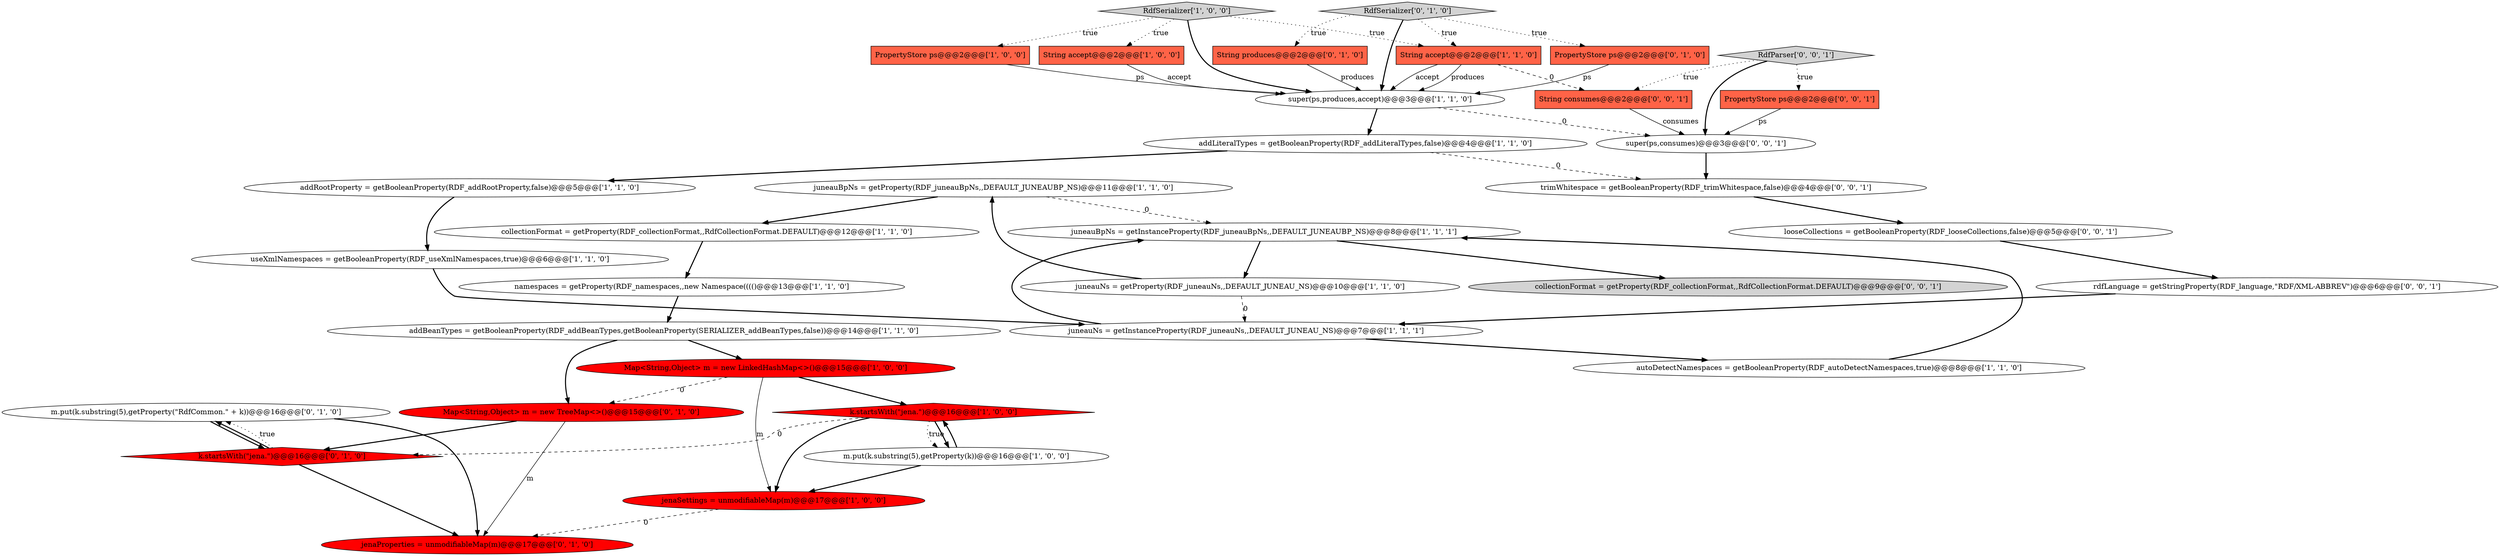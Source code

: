 digraph {
22 [style = filled, label = "m.put(k.substring(5),getProperty(\"RdfCommon.\" + k))@@@16@@@['0', '1', '0']", fillcolor = white, shape = ellipse image = "AAA0AAABBB2BBB"];
33 [style = filled, label = "PropertyStore ps@@@2@@@['0', '0', '1']", fillcolor = tomato, shape = box image = "AAA0AAABBB3BBB"];
2 [style = filled, label = "String accept@@@2@@@['1', '0', '0']", fillcolor = tomato, shape = box image = "AAA0AAABBB1BBB"];
4 [style = filled, label = "collectionFormat = getProperty(RDF_collectionFormat,,RdfCollectionFormat.DEFAULT)@@@12@@@['1', '1', '0']", fillcolor = white, shape = ellipse image = "AAA0AAABBB1BBB"];
5 [style = filled, label = "m.put(k.substring(5),getProperty(k))@@@16@@@['1', '0', '0']", fillcolor = white, shape = ellipse image = "AAA0AAABBB1BBB"];
0 [style = filled, label = "useXmlNamespaces = getBooleanProperty(RDF_useXmlNamespaces,true)@@@6@@@['1', '1', '0']", fillcolor = white, shape = ellipse image = "AAA0AAABBB1BBB"];
14 [style = filled, label = "k.startsWith(\"jena.\")@@@16@@@['1', '0', '0']", fillcolor = red, shape = diamond image = "AAA1AAABBB1BBB"];
21 [style = filled, label = "Map<String,Object> m = new TreeMap<>()@@@15@@@['0', '1', '0']", fillcolor = red, shape = ellipse image = "AAA1AAABBB2BBB"];
28 [style = filled, label = "collectionFormat = getProperty(RDF_collectionFormat,,RdfCollectionFormat.DEFAULT)@@@9@@@['0', '0', '1']", fillcolor = lightgray, shape = ellipse image = "AAA0AAABBB3BBB"];
18 [style = filled, label = "Map<String,Object> m = new LinkedHashMap<>()@@@15@@@['1', '0', '0']", fillcolor = red, shape = ellipse image = "AAA1AAABBB1BBB"];
9 [style = filled, label = "PropertyStore ps@@@2@@@['1', '0', '0']", fillcolor = tomato, shape = box image = "AAA0AAABBB1BBB"];
30 [style = filled, label = "RdfParser['0', '0', '1']", fillcolor = lightgray, shape = diamond image = "AAA0AAABBB3BBB"];
11 [style = filled, label = "addLiteralTypes = getBooleanProperty(RDF_addLiteralTypes,false)@@@4@@@['1', '1', '0']", fillcolor = white, shape = ellipse image = "AAA0AAABBB1BBB"];
24 [style = filled, label = "RdfSerializer['0', '1', '0']", fillcolor = lightgray, shape = diamond image = "AAA0AAABBB2BBB"];
29 [style = filled, label = "looseCollections = getBooleanProperty(RDF_looseCollections,false)@@@5@@@['0', '0', '1']", fillcolor = white, shape = ellipse image = "AAA0AAABBB3BBB"];
23 [style = filled, label = "k.startsWith(\"jena.\")@@@16@@@['0', '1', '0']", fillcolor = red, shape = diamond image = "AAA1AAABBB2BBB"];
6 [style = filled, label = "addBeanTypes = getBooleanProperty(RDF_addBeanTypes,getBooleanProperty(SERIALIZER_addBeanTypes,false))@@@14@@@['1', '1', '0']", fillcolor = white, shape = ellipse image = "AAA0AAABBB1BBB"];
16 [style = filled, label = "super(ps,produces,accept)@@@3@@@['1', '1', '0']", fillcolor = white, shape = ellipse image = "AAA0AAABBB1BBB"];
34 [style = filled, label = "String consumes@@@2@@@['0', '0', '1']", fillcolor = tomato, shape = box image = "AAA0AAABBB3BBB"];
19 [style = filled, label = "namespaces = getProperty(RDF_namespaces,,new Namespace(((()@@@13@@@['1', '1', '0']", fillcolor = white, shape = ellipse image = "AAA0AAABBB1BBB"];
10 [style = filled, label = "jenaSettings = unmodifiableMap(m)@@@17@@@['1', '0', '0']", fillcolor = red, shape = ellipse image = "AAA1AAABBB1BBB"];
8 [style = filled, label = "juneauBpNs = getInstanceProperty(RDF_juneauBpNs,,DEFAULT_JUNEAUBP_NS)@@@8@@@['1', '1', '1']", fillcolor = white, shape = ellipse image = "AAA0AAABBB1BBB"];
20 [style = filled, label = "jenaProperties = unmodifiableMap(m)@@@17@@@['0', '1', '0']", fillcolor = red, shape = ellipse image = "AAA1AAABBB2BBB"];
26 [style = filled, label = "PropertyStore ps@@@2@@@['0', '1', '0']", fillcolor = tomato, shape = box image = "AAA0AAABBB2BBB"];
17 [style = filled, label = "juneauNs = getInstanceProperty(RDF_juneauNs,,DEFAULT_JUNEAU_NS)@@@7@@@['1', '1', '1']", fillcolor = white, shape = ellipse image = "AAA0AAABBB1BBB"];
13 [style = filled, label = "juneauBpNs = getProperty(RDF_juneauBpNs,,DEFAULT_JUNEAUBP_NS)@@@11@@@['1', '1', '0']", fillcolor = white, shape = ellipse image = "AAA0AAABBB1BBB"];
15 [style = filled, label = "String accept@@@2@@@['1', '1', '0']", fillcolor = tomato, shape = box image = "AAA0AAABBB1BBB"];
31 [style = filled, label = "rdfLanguage = getStringProperty(RDF_language,\"RDF/XML-ABBREV\")@@@6@@@['0', '0', '1']", fillcolor = white, shape = ellipse image = "AAA0AAABBB3BBB"];
27 [style = filled, label = "trimWhitespace = getBooleanProperty(RDF_trimWhitespace,false)@@@4@@@['0', '0', '1']", fillcolor = white, shape = ellipse image = "AAA0AAABBB3BBB"];
3 [style = filled, label = "RdfSerializer['1', '0', '0']", fillcolor = lightgray, shape = diamond image = "AAA0AAABBB1BBB"];
12 [style = filled, label = "autoDetectNamespaces = getBooleanProperty(RDF_autoDetectNamespaces,true)@@@8@@@['1', '1', '0']", fillcolor = white, shape = ellipse image = "AAA0AAABBB1BBB"];
32 [style = filled, label = "super(ps,consumes)@@@3@@@['0', '0', '1']", fillcolor = white, shape = ellipse image = "AAA0AAABBB3BBB"];
25 [style = filled, label = "String produces@@@2@@@['0', '1', '0']", fillcolor = tomato, shape = box image = "AAA0AAABBB2BBB"];
1 [style = filled, label = "juneauNs = getProperty(RDF_juneauNs,,DEFAULT_JUNEAU_NS)@@@10@@@['1', '1', '0']", fillcolor = white, shape = ellipse image = "AAA0AAABBB1BBB"];
7 [style = filled, label = "addRootProperty = getBooleanProperty(RDF_addRootProperty,false)@@@5@@@['1', '1', '0']", fillcolor = white, shape = ellipse image = "AAA0AAABBB1BBB"];
17->8 [style = bold, label=""];
5->10 [style = bold, label=""];
8->28 [style = bold, label=""];
23->20 [style = bold, label=""];
15->34 [style = dashed, label="0"];
25->16 [style = solid, label="produces"];
33->32 [style = solid, label="ps"];
16->11 [style = bold, label=""];
16->32 [style = dashed, label="0"];
23->22 [style = dotted, label="true"];
24->25 [style = dotted, label="true"];
0->17 [style = bold, label=""];
6->18 [style = bold, label=""];
6->21 [style = bold, label=""];
29->31 [style = bold, label=""];
4->19 [style = bold, label=""];
14->10 [style = bold, label=""];
32->27 [style = bold, label=""];
30->32 [style = bold, label=""];
15->16 [style = solid, label="produces"];
7->0 [style = bold, label=""];
5->14 [style = bold, label=""];
18->10 [style = solid, label="m"];
3->16 [style = bold, label=""];
9->16 [style = solid, label="ps"];
19->6 [style = bold, label=""];
3->9 [style = dotted, label="true"];
30->34 [style = dotted, label="true"];
22->23 [style = bold, label=""];
2->16 [style = solid, label="accept"];
1->13 [style = bold, label=""];
8->1 [style = bold, label=""];
24->16 [style = bold, label=""];
13->8 [style = dashed, label="0"];
17->12 [style = bold, label=""];
14->23 [style = dashed, label="0"];
23->22 [style = bold, label=""];
14->5 [style = dotted, label="true"];
1->17 [style = dashed, label="0"];
26->16 [style = solid, label="ps"];
22->20 [style = bold, label=""];
24->26 [style = dotted, label="true"];
12->8 [style = bold, label=""];
18->21 [style = dashed, label="0"];
3->15 [style = dotted, label="true"];
24->15 [style = dotted, label="true"];
10->20 [style = dashed, label="0"];
15->16 [style = solid, label="accept"];
11->27 [style = dashed, label="0"];
21->20 [style = solid, label="m"];
27->29 [style = bold, label=""];
31->17 [style = bold, label=""];
21->23 [style = bold, label=""];
34->32 [style = solid, label="consumes"];
18->14 [style = bold, label=""];
30->33 [style = dotted, label="true"];
11->7 [style = bold, label=""];
3->2 [style = dotted, label="true"];
14->5 [style = bold, label=""];
13->4 [style = bold, label=""];
}
